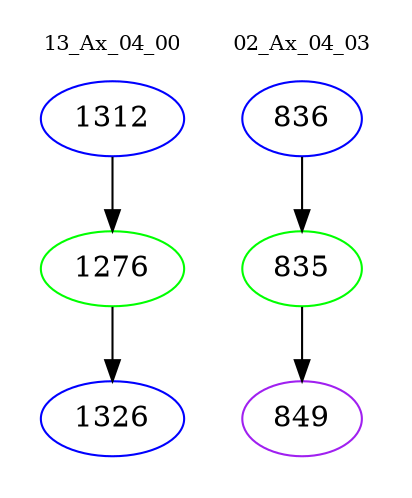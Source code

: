 digraph{
subgraph cluster_0 {
color = white
label = "13_Ax_04_00";
fontsize=10;
T0_1312 [label="1312", color="blue"]
T0_1312 -> T0_1276 [color="black"]
T0_1276 [label="1276", color="green"]
T0_1276 -> T0_1326 [color="black"]
T0_1326 [label="1326", color="blue"]
}
subgraph cluster_1 {
color = white
label = "02_Ax_04_03";
fontsize=10;
T1_836 [label="836", color="blue"]
T1_836 -> T1_835 [color="black"]
T1_835 [label="835", color="green"]
T1_835 -> T1_849 [color="black"]
T1_849 [label="849", color="purple"]
}
}
